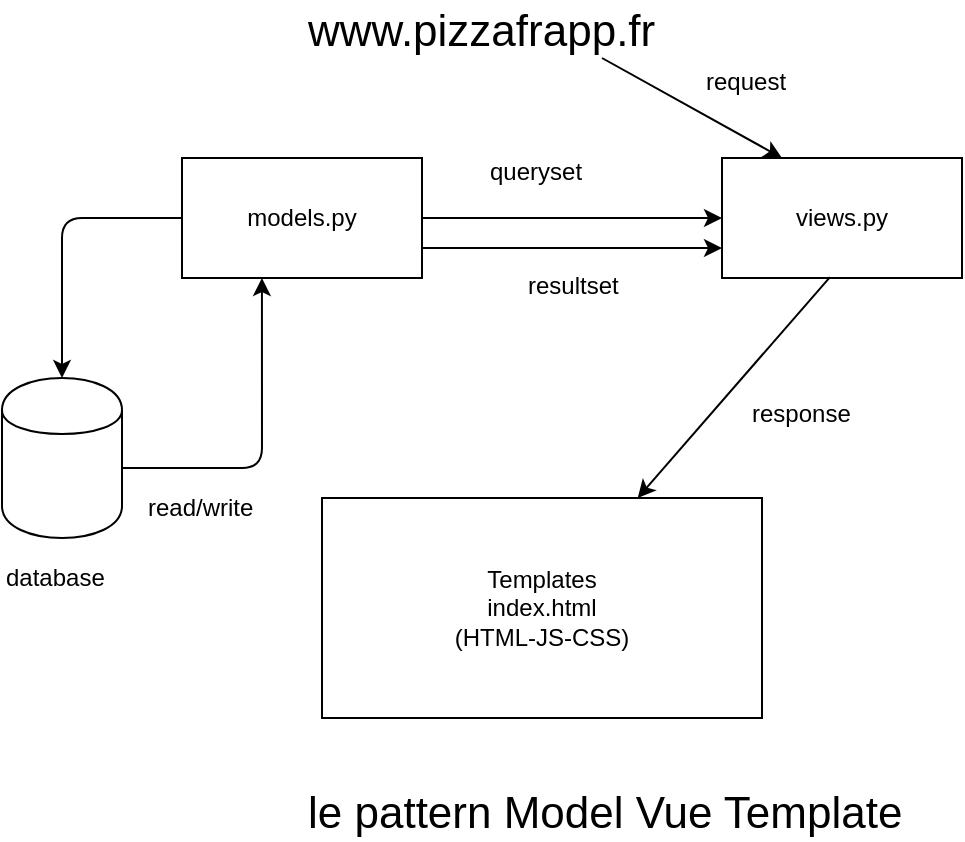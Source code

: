 <mxfile version="12.1.3" type="github" pages="1"><diagram id="qAwSxH5UlQRJzh6k_6QT" name="Page-1"><mxGraphModel dx="1422" dy="768" grid="1" gridSize="10" guides="1" tooltips="1" connect="1" arrows="1" fold="1" page="1" pageScale="1" pageWidth="827" pageHeight="1169" math="0" shadow="0"><root><mxCell id="0"/><mxCell id="1" parent="0"/><mxCell id="DfF9kkiXucvoUqCh04rs-1" value="" style="shape=cylinder;whiteSpace=wrap;html=1;boundedLbl=1;backgroundOutline=1;" vertex="1" parent="1"><mxGeometry x="110" y="290" width="60" height="80" as="geometry"/></mxCell><mxCell id="DfF9kkiXucvoUqCh04rs-2" value="models.py" style="rounded=0;whiteSpace=wrap;html=1;" vertex="1" parent="1"><mxGeometry x="200" y="180" width="120" height="60" as="geometry"/></mxCell><mxCell id="DfF9kkiXucvoUqCh04rs-3" value="views.py" style="rounded=0;whiteSpace=wrap;html=1;" vertex="1" parent="1"><mxGeometry x="470" y="180" width="120" height="60" as="geometry"/></mxCell><mxCell id="DfF9kkiXucvoUqCh04rs-4" value="Templates&lt;br&gt;index.html&lt;br&gt;(HTML-JS-CSS)" style="rounded=0;whiteSpace=wrap;html=1;" vertex="1" parent="1"><mxGeometry x="270" y="350" width="220" height="110" as="geometry"/></mxCell><mxCell id="DfF9kkiXucvoUqCh04rs-5" value="&lt;font style=&quot;font-size: 22px&quot;&gt;www.pizzafrapp.fr&lt;/font&gt;" style="text;html=1;resizable=0;points=[];autosize=1;align=left;verticalAlign=top;spacingTop=-4;" vertex="1" parent="1"><mxGeometry x="261" y="101" width="190" height="20" as="geometry"/></mxCell><mxCell id="DfF9kkiXucvoUqCh04rs-6" value="" style="endArrow=classic;html=1;entryX=0.25;entryY=0;entryDx=0;entryDy=0;" edge="1" parent="1" target="DfF9kkiXucvoUqCh04rs-3"><mxGeometry width="50" height="50" relative="1" as="geometry"><mxPoint x="410" y="130" as="sourcePoint"/><mxPoint x="440" y="111" as="targetPoint"/></mxGeometry></mxCell><mxCell id="DfF9kkiXucvoUqCh04rs-7" value="request" style="text;html=1;resizable=0;points=[];autosize=1;align=left;verticalAlign=top;spacingTop=-4;" vertex="1" parent="1"><mxGeometry x="460" y="132" width="60" height="20" as="geometry"/></mxCell><mxCell id="DfF9kkiXucvoUqCh04rs-11" value="database" style="text;html=1;resizable=0;points=[];autosize=1;align=left;verticalAlign=top;spacingTop=-4;" vertex="1" parent="1"><mxGeometry x="110" y="380" width="60" height="20" as="geometry"/></mxCell><mxCell id="DfF9kkiXucvoUqCh04rs-14" value="" style="endArrow=classic;html=1;entryX=0;entryY=0.5;entryDx=0;entryDy=0;" edge="1" parent="1" target="DfF9kkiXucvoUqCh04rs-3"><mxGeometry width="50" height="50" relative="1" as="geometry"><mxPoint x="320" y="210" as="sourcePoint"/><mxPoint x="370" y="160" as="targetPoint"/></mxGeometry></mxCell><mxCell id="DfF9kkiXucvoUqCh04rs-15" value="queryset" style="text;html=1;resizable=0;points=[];autosize=1;align=left;verticalAlign=top;spacingTop=-4;" vertex="1" parent="1"><mxGeometry x="352" y="177" width="60" height="20" as="geometry"/></mxCell><mxCell id="DfF9kkiXucvoUqCh04rs-16" value="" style="endArrow=classic;html=1;exitX=0;exitY=0.5;exitDx=0;exitDy=0;entryX=0.5;entryY=0;entryDx=0;entryDy=0;" edge="1" parent="1" source="DfF9kkiXucvoUqCh04rs-2" target="DfF9kkiXucvoUqCh04rs-1"><mxGeometry width="50" height="50" relative="1" as="geometry"><mxPoint x="115" y="212" as="sourcePoint"/><mxPoint x="165" y="162" as="targetPoint"/><Array as="points"><mxPoint x="140" y="210"/></Array></mxGeometry></mxCell><mxCell id="DfF9kkiXucvoUqCh04rs-17" value="" style="endArrow=classic;html=1;entryX=0.333;entryY=1;entryDx=0;entryDy=0;entryPerimeter=0;" edge="1" parent="1" target="DfF9kkiXucvoUqCh04rs-2"><mxGeometry width="50" height="50" relative="1" as="geometry"><mxPoint x="170" y="335" as="sourcePoint"/><mxPoint x="220" y="285" as="targetPoint"/><Array as="points"><mxPoint x="240" y="335"/></Array></mxGeometry></mxCell><mxCell id="DfF9kkiXucvoUqCh04rs-18" value="read/write" style="text;html=1;resizable=0;points=[];autosize=1;align=left;verticalAlign=top;spacingTop=-4;" vertex="1" parent="1"><mxGeometry x="181" y="345" width="70" height="20" as="geometry"/></mxCell><mxCell id="DfF9kkiXucvoUqCh04rs-19" value="" style="endArrow=classic;html=1;entryX=0;entryY=0.75;entryDx=0;entryDy=0;exitX=1;exitY=0.75;exitDx=0;exitDy=0;" edge="1" parent="1" source="DfF9kkiXucvoUqCh04rs-2" target="DfF9kkiXucvoUqCh04rs-3"><mxGeometry width="50" height="50" relative="1" as="geometry"><mxPoint x="320" y="230" as="sourcePoint"/><mxPoint x="370" y="180" as="targetPoint"/></mxGeometry></mxCell><mxCell id="DfF9kkiXucvoUqCh04rs-20" value="resultset" style="text;html=1;resizable=0;points=[];autosize=1;align=left;verticalAlign=top;spacingTop=-4;" vertex="1" parent="1"><mxGeometry x="371" y="234" width="60" height="20" as="geometry"/></mxCell><mxCell id="DfF9kkiXucvoUqCh04rs-21" value="" style="endArrow=classic;html=1;exitX=0.45;exitY=0.992;exitDx=0;exitDy=0;exitPerimeter=0;" edge="1" parent="1" source="DfF9kkiXucvoUqCh04rs-3" target="DfF9kkiXucvoUqCh04rs-4"><mxGeometry width="50" height="50" relative="1" as="geometry"><mxPoint x="520" y="294" as="sourcePoint"/><mxPoint x="570" y="244" as="targetPoint"/></mxGeometry></mxCell><mxCell id="DfF9kkiXucvoUqCh04rs-22" value="response" style="text;html=1;resizable=0;points=[];autosize=1;align=left;verticalAlign=top;spacingTop=-4;" vertex="1" parent="1"><mxGeometry x="483" y="298" width="60" height="20" as="geometry"/></mxCell><mxCell id="DfF9kkiXucvoUqCh04rs-23" value="&lt;font style=&quot;font-size: 22px&quot;&gt;le pattern Model Vue Template&lt;/font&gt;" style="text;html=1;resizable=0;points=[];autosize=1;align=left;verticalAlign=top;spacingTop=-4;" vertex="1" parent="1"><mxGeometry x="261" y="492" width="310" height="20" as="geometry"/></mxCell></root></mxGraphModel></diagram></mxfile>